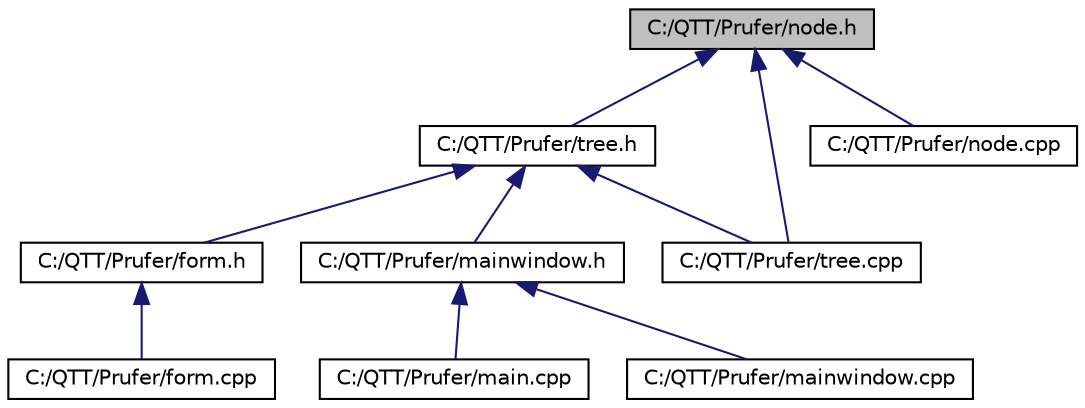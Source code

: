 digraph "C:/QTT/Prufer/node.h"
{
  edge [fontname="Helvetica",fontsize="10",labelfontname="Helvetica",labelfontsize="10"];
  node [fontname="Helvetica",fontsize="10",shape=record];
  Node2 [label="C:/QTT/Prufer/node.h",height=0.2,width=0.4,color="black", fillcolor="grey75", style="filled", fontcolor="black"];
  Node2 -> Node3 [dir="back",color="midnightblue",fontsize="10",style="solid"];
  Node3 [label="C:/QTT/Prufer/tree.h",height=0.2,width=0.4,color="black", fillcolor="white", style="filled",URL="$tree_8h.html"];
  Node3 -> Node4 [dir="back",color="midnightblue",fontsize="10",style="solid"];
  Node4 [label="C:/QTT/Prufer/form.h",height=0.2,width=0.4,color="black", fillcolor="white", style="filled",URL="$form_8h.html"];
  Node4 -> Node5 [dir="back",color="midnightblue",fontsize="10",style="solid"];
  Node5 [label="C:/QTT/Prufer/form.cpp",height=0.2,width=0.4,color="black", fillcolor="white", style="filled",URL="$form_8cpp.html"];
  Node3 -> Node6 [dir="back",color="midnightblue",fontsize="10",style="solid"];
  Node6 [label="C:/QTT/Prufer/mainwindow.h",height=0.2,width=0.4,color="black", fillcolor="white", style="filled",URL="$mainwindow_8h.html"];
  Node6 -> Node7 [dir="back",color="midnightblue",fontsize="10",style="solid"];
  Node7 [label="C:/QTT/Prufer/main.cpp",height=0.2,width=0.4,color="black", fillcolor="white", style="filled",URL="$main_8cpp.html"];
  Node6 -> Node8 [dir="back",color="midnightblue",fontsize="10",style="solid"];
  Node8 [label="C:/QTT/Prufer/mainwindow.cpp",height=0.2,width=0.4,color="black", fillcolor="white", style="filled",URL="$mainwindow_8cpp.html"];
  Node3 -> Node9 [dir="back",color="midnightblue",fontsize="10",style="solid"];
  Node9 [label="C:/QTT/Prufer/tree.cpp",height=0.2,width=0.4,color="black", fillcolor="white", style="filled",URL="$tree_8cpp.html"];
  Node2 -> Node10 [dir="back",color="midnightblue",fontsize="10",style="solid"];
  Node10 [label="C:/QTT/Prufer/node.cpp",height=0.2,width=0.4,color="black", fillcolor="white", style="filled",URL="$node_8cpp.html"];
  Node2 -> Node9 [dir="back",color="midnightblue",fontsize="10",style="solid"];
}
